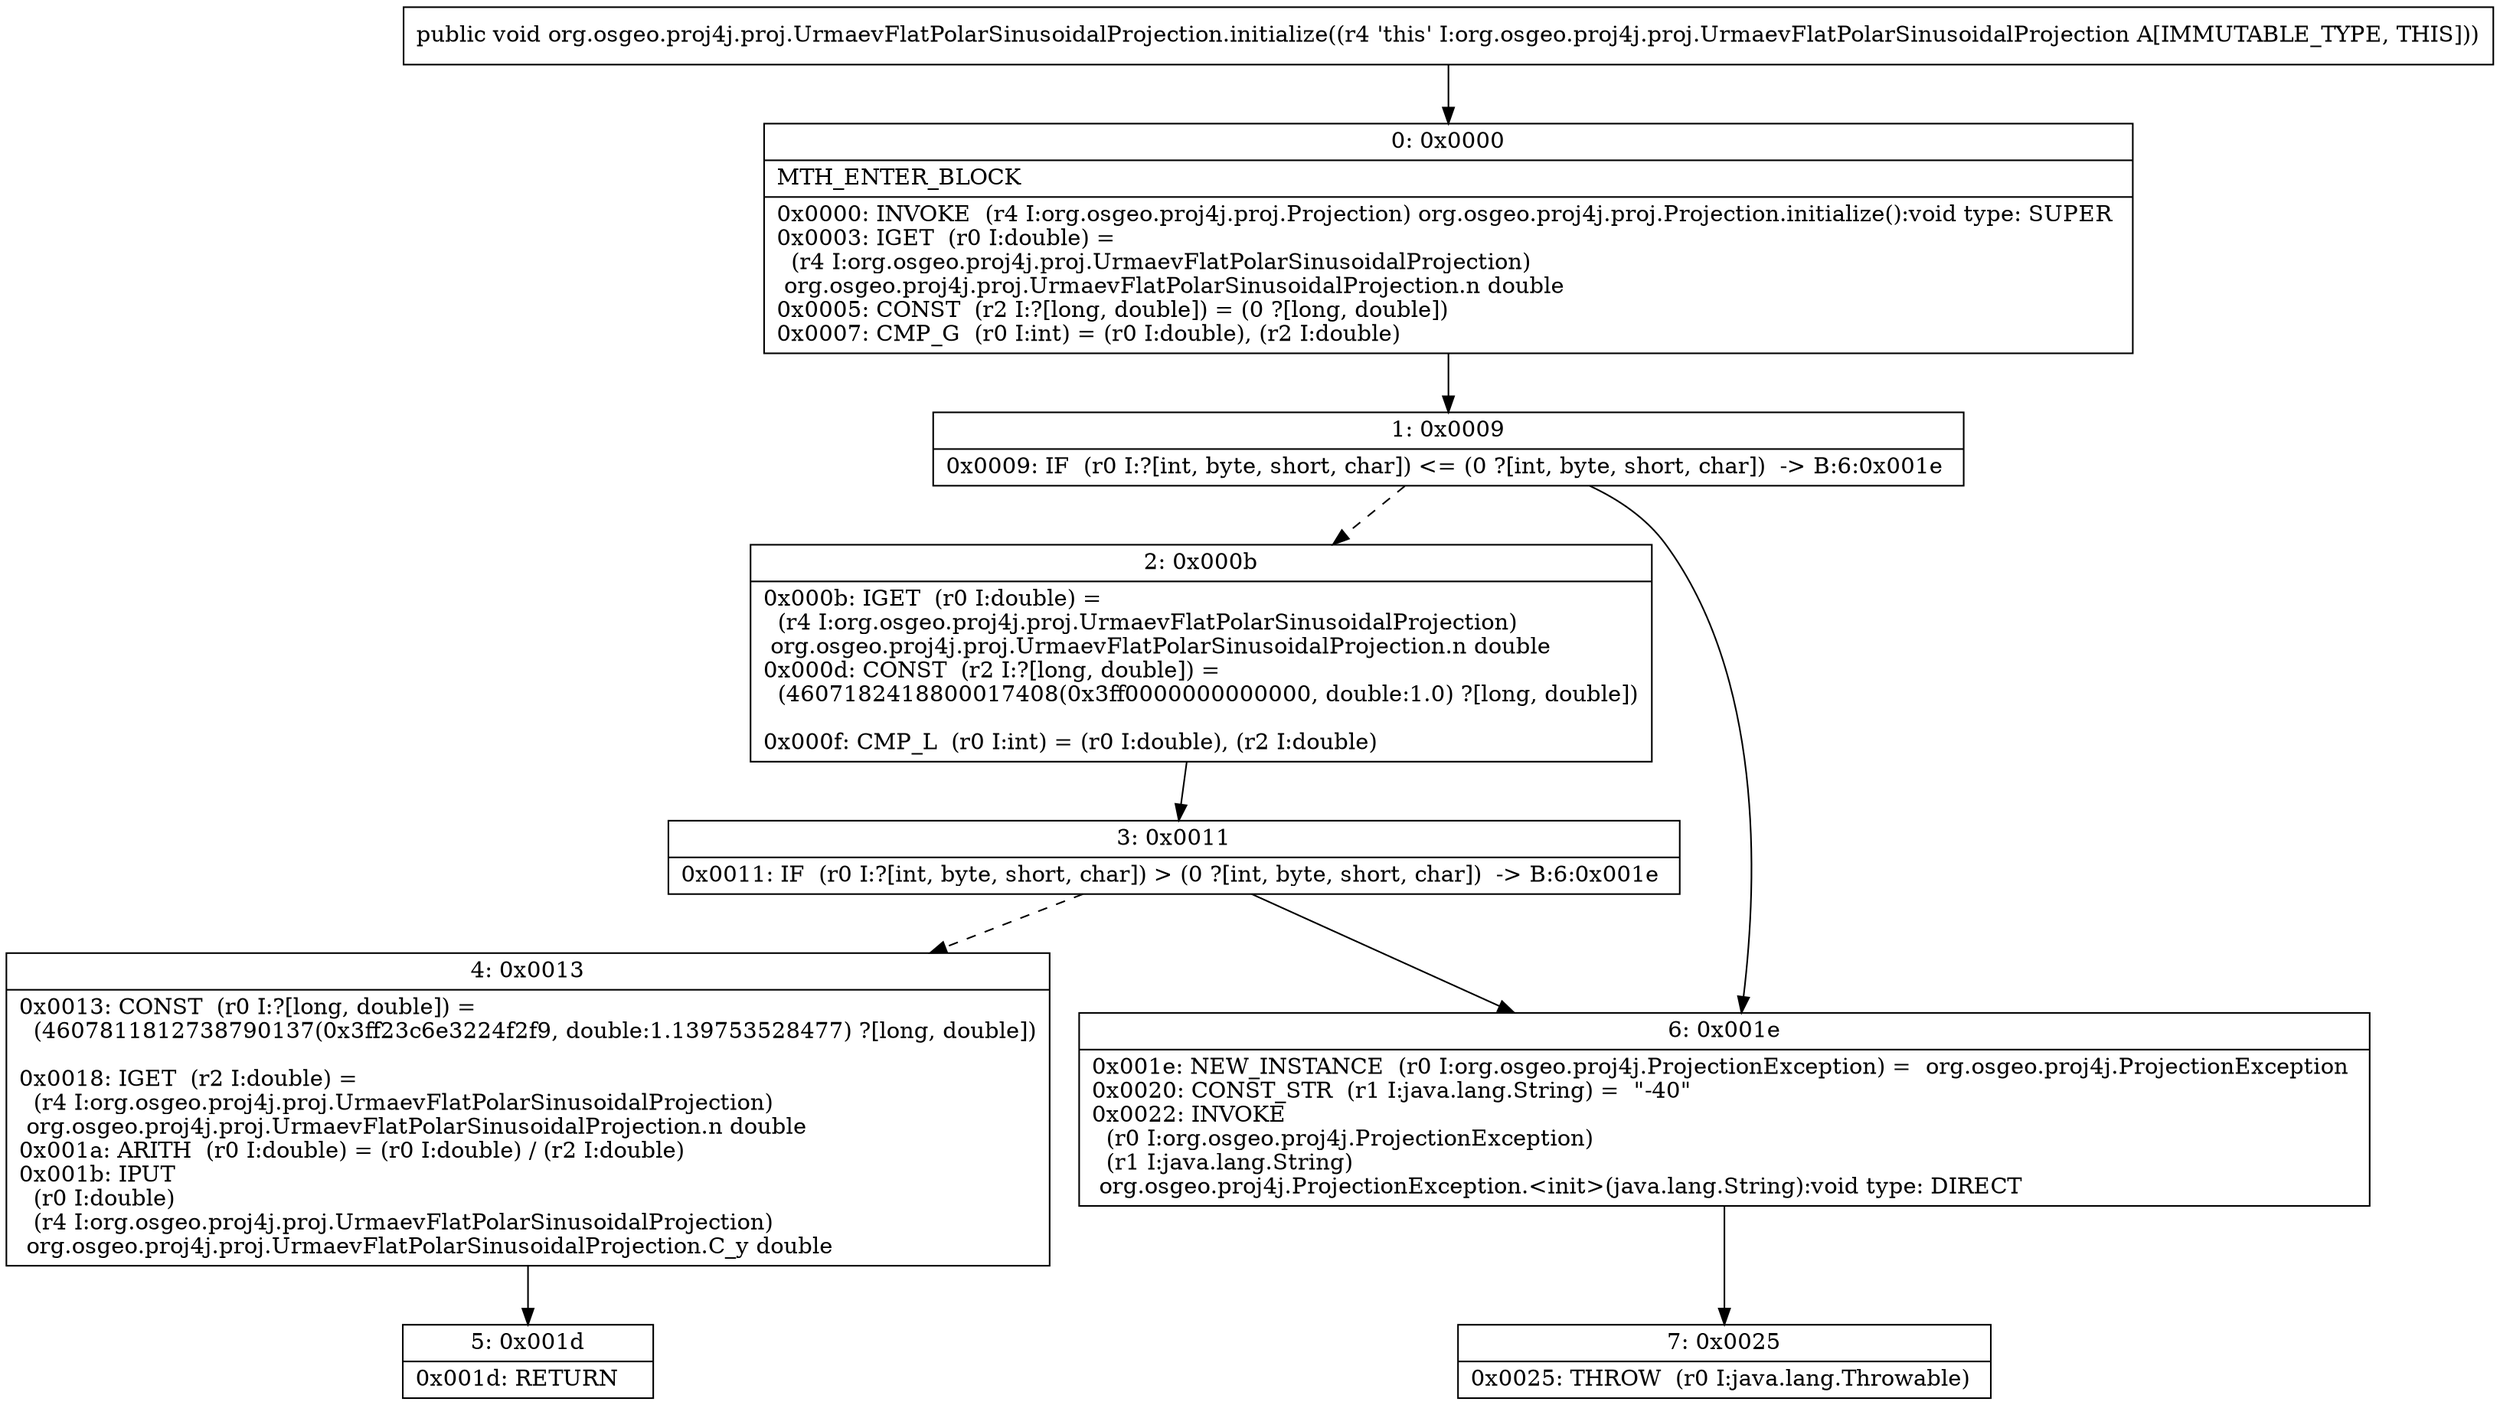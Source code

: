 digraph "CFG fororg.osgeo.proj4j.proj.UrmaevFlatPolarSinusoidalProjection.initialize()V" {
Node_0 [shape=record,label="{0\:\ 0x0000|MTH_ENTER_BLOCK\l|0x0000: INVOKE  (r4 I:org.osgeo.proj4j.proj.Projection) org.osgeo.proj4j.proj.Projection.initialize():void type: SUPER \l0x0003: IGET  (r0 I:double) = \l  (r4 I:org.osgeo.proj4j.proj.UrmaevFlatPolarSinusoidalProjection)\l org.osgeo.proj4j.proj.UrmaevFlatPolarSinusoidalProjection.n double \l0x0005: CONST  (r2 I:?[long, double]) = (0 ?[long, double]) \l0x0007: CMP_G  (r0 I:int) = (r0 I:double), (r2 I:double) \l}"];
Node_1 [shape=record,label="{1\:\ 0x0009|0x0009: IF  (r0 I:?[int, byte, short, char]) \<= (0 ?[int, byte, short, char])  \-\> B:6:0x001e \l}"];
Node_2 [shape=record,label="{2\:\ 0x000b|0x000b: IGET  (r0 I:double) = \l  (r4 I:org.osgeo.proj4j.proj.UrmaevFlatPolarSinusoidalProjection)\l org.osgeo.proj4j.proj.UrmaevFlatPolarSinusoidalProjection.n double \l0x000d: CONST  (r2 I:?[long, double]) = \l  (4607182418800017408(0x3ff0000000000000, double:1.0) ?[long, double])\l \l0x000f: CMP_L  (r0 I:int) = (r0 I:double), (r2 I:double) \l}"];
Node_3 [shape=record,label="{3\:\ 0x0011|0x0011: IF  (r0 I:?[int, byte, short, char]) \> (0 ?[int, byte, short, char])  \-\> B:6:0x001e \l}"];
Node_4 [shape=record,label="{4\:\ 0x0013|0x0013: CONST  (r0 I:?[long, double]) = \l  (4607811812738790137(0x3ff23c6e3224f2f9, double:1.139753528477) ?[long, double])\l \l0x0018: IGET  (r2 I:double) = \l  (r4 I:org.osgeo.proj4j.proj.UrmaevFlatPolarSinusoidalProjection)\l org.osgeo.proj4j.proj.UrmaevFlatPolarSinusoidalProjection.n double \l0x001a: ARITH  (r0 I:double) = (r0 I:double) \/ (r2 I:double) \l0x001b: IPUT  \l  (r0 I:double)\l  (r4 I:org.osgeo.proj4j.proj.UrmaevFlatPolarSinusoidalProjection)\l org.osgeo.proj4j.proj.UrmaevFlatPolarSinusoidalProjection.C_y double \l}"];
Node_5 [shape=record,label="{5\:\ 0x001d|0x001d: RETURN   \l}"];
Node_6 [shape=record,label="{6\:\ 0x001e|0x001e: NEW_INSTANCE  (r0 I:org.osgeo.proj4j.ProjectionException) =  org.osgeo.proj4j.ProjectionException \l0x0020: CONST_STR  (r1 I:java.lang.String) =  \"\-40\" \l0x0022: INVOKE  \l  (r0 I:org.osgeo.proj4j.ProjectionException)\l  (r1 I:java.lang.String)\l org.osgeo.proj4j.ProjectionException.\<init\>(java.lang.String):void type: DIRECT \l}"];
Node_7 [shape=record,label="{7\:\ 0x0025|0x0025: THROW  (r0 I:java.lang.Throwable) \l}"];
MethodNode[shape=record,label="{public void org.osgeo.proj4j.proj.UrmaevFlatPolarSinusoidalProjection.initialize((r4 'this' I:org.osgeo.proj4j.proj.UrmaevFlatPolarSinusoidalProjection A[IMMUTABLE_TYPE, THIS])) }"];
MethodNode -> Node_0;
Node_0 -> Node_1;
Node_1 -> Node_2[style=dashed];
Node_1 -> Node_6;
Node_2 -> Node_3;
Node_3 -> Node_4[style=dashed];
Node_3 -> Node_6;
Node_4 -> Node_5;
Node_6 -> Node_7;
}

